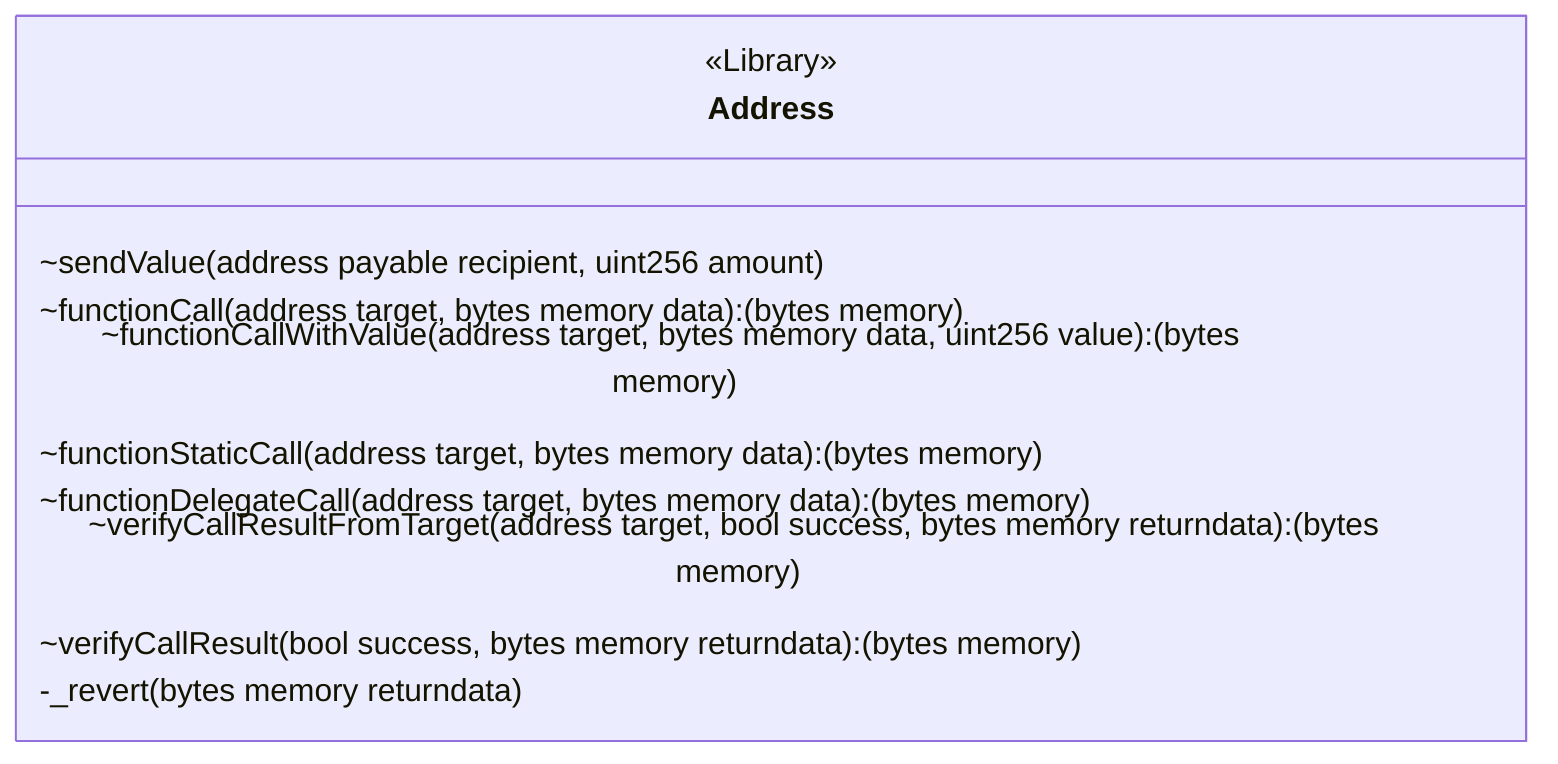 classDiagram
  %% 195:6066:0
  class Address {
    <<Library>>
    ~sendValue(address payable recipient, uint256 amount)
    ~functionCall(address target, bytes memory data): (bytes memory)
    ~functionCallWithValue(address target, bytes memory data, uint256 value): (bytes memory)
    ~functionStaticCall(address target, bytes memory data): (bytes memory)
    ~functionDelegateCall(address target, bytes memory data): (bytes memory)
    ~verifyCallResultFromTarget(address target, bool success, bytes memory returndata): (bytes memory)
    ~verifyCallResult(bool success, bytes memory returndata): (bytes memory)
    -_revert(bytes memory returndata)
  }